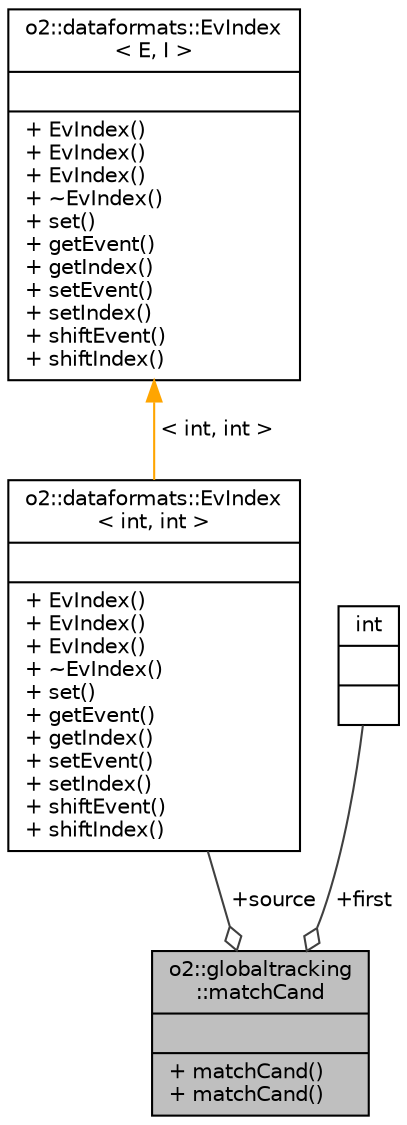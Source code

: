 digraph "o2::globaltracking::matchCand"
{
 // INTERACTIVE_SVG=YES
  bgcolor="transparent";
  edge [fontname="Helvetica",fontsize="10",labelfontname="Helvetica",labelfontsize="10"];
  node [fontname="Helvetica",fontsize="10",shape=record];
  Node1 [label="{o2::globaltracking\l::matchCand\n||+ matchCand()\l+ matchCand()\l}",height=0.2,width=0.4,color="black", fillcolor="grey75", style="filled" fontcolor="black"];
  Node2 -> Node1 [color="grey25",fontsize="10",style="solid",label=" +source" ,arrowhead="odiamond",fontname="Helvetica"];
  Node2 [label="{o2::dataformats::EvIndex\l\< int, int \>\n||+ EvIndex()\l+ EvIndex()\l+ EvIndex()\l+ ~EvIndex()\l+ set()\l+ getEvent()\l+ getIndex()\l+ setEvent()\l+ setIndex()\l+ shiftEvent()\l+ shiftIndex()\l}",height=0.2,width=0.4,color="black",URL="$d2/d74/classo2_1_1dataformats_1_1EvIndex.html"];
  Node3 -> Node2 [dir="back",color="orange",fontsize="10",style="solid",label=" \< int, int \>" ,fontname="Helvetica"];
  Node3 [label="{o2::dataformats::EvIndex\l\< E, I \>\n||+ EvIndex()\l+ EvIndex()\l+ EvIndex()\l+ ~EvIndex()\l+ set()\l+ getEvent()\l+ getIndex()\l+ setEvent()\l+ setIndex()\l+ shiftEvent()\l+ shiftIndex()\l}",height=0.2,width=0.4,color="black",URL="$d2/d74/classo2_1_1dataformats_1_1EvIndex.html"];
  Node4 -> Node1 [color="grey25",fontsize="10",style="solid",label=" +first" ,arrowhead="odiamond",fontname="Helvetica"];
  Node4 [label="{int\n||}",height=0.2,width=0.4,color="black",URL="$d1/da0/classint.html"];
}
